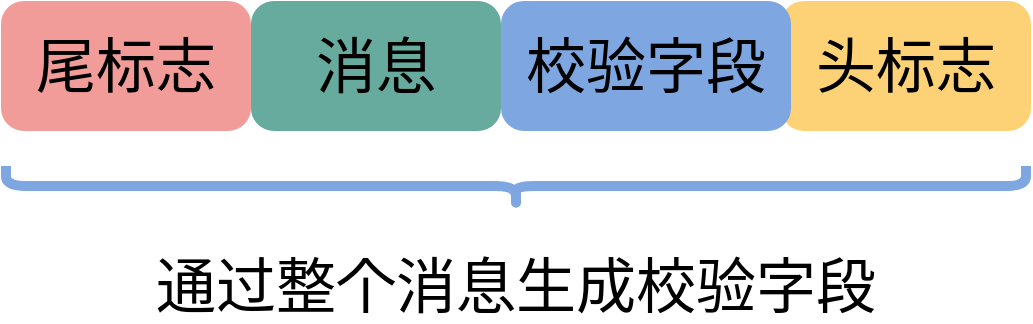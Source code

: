 <mxfile version="14.4.8" type="github">
  <diagram id="3228e29e-7158-1315-38df-8450db1d8a1d" name="Page-1">
    <mxGraphModel dx="1113" dy="582" grid="1" gridSize="10" guides="1" tooltips="1" connect="1" arrows="1" fold="1" page="1" pageScale="1" pageWidth="600" pageHeight="250" background="#ffffff" math="0" shadow="0">
      <root>
        <mxCell id="0" />
        <mxCell id="1" parent="0" />
        <mxCell id="aMB2SkQLuwcF9kNnRCJI-1" value="&lt;font style=&quot;font-size: 30px;&quot;&gt;消息&lt;/font&gt;" style="rounded=1;whiteSpace=wrap;html=1;strokeWidth=5;fontSize=30;strokeColor=#67AB9F;fillColor=#67AB9F;" vertex="1" parent="1">
          <mxGeometry x="165" y="70" width="120" height="60" as="geometry" />
        </mxCell>
        <mxCell id="aMB2SkQLuwcF9kNnRCJI-2" value="&lt;font style=&quot;font-size: 30px&quot;&gt;头标志&lt;/font&gt;" style="rounded=1;whiteSpace=wrap;html=1;strokeWidth=5;fillColor=#FDD276;strokeColor=#FDD276;fontSize=30;" vertex="1" parent="1">
          <mxGeometry x="430" y="70" width="120" height="60" as="geometry" />
        </mxCell>
        <mxCell id="aMB2SkQLuwcF9kNnRCJI-3" value="&lt;font style=&quot;font-size: 30px&quot;&gt;尾标志&lt;/font&gt;" style="rounded=1;whiteSpace=wrap;html=1;strokeWidth=5;fillColor=#F19C99;strokeColor=#F19C99;fontSize=30;" vertex="1" parent="1">
          <mxGeometry x="40" y="70" width="120" height="60" as="geometry" />
        </mxCell>
        <mxCell id="aMB2SkQLuwcF9kNnRCJI-4" value="&lt;font style=&quot;font-size: 30px&quot;&gt;校验字段&lt;/font&gt;" style="rounded=1;whiteSpace=wrap;html=1;strokeWidth=5;fontSize=30;fillColor=#7EA6E0;strokeColor=#7EA6E0;" vertex="1" parent="1">
          <mxGeometry x="290" y="70" width="140" height="60" as="geometry" />
        </mxCell>
        <mxCell id="aMB2SkQLuwcF9kNnRCJI-5" value="" style="shape=curlyBracket;whiteSpace=wrap;html=1;rounded=1;strokeColor=#7EA6E0;strokeWidth=5;fillColor=#7EA6E0;fontSize=30;fontColor=#000000;direction=north;" vertex="1" parent="1">
          <mxGeometry x="40" y="150" width="510" height="20" as="geometry" />
        </mxCell>
        <mxCell id="aMB2SkQLuwcF9kNnRCJI-6" value="通过整个消息生成校验字段" style="text;html=1;strokeColor=none;fillColor=none;align=center;verticalAlign=middle;whiteSpace=wrap;rounded=0;fontSize=30;fontColor=#000000;" vertex="1" parent="1">
          <mxGeometry x="80" y="200" width="430" height="20" as="geometry" />
        </mxCell>
      </root>
    </mxGraphModel>
  </diagram>
</mxfile>
